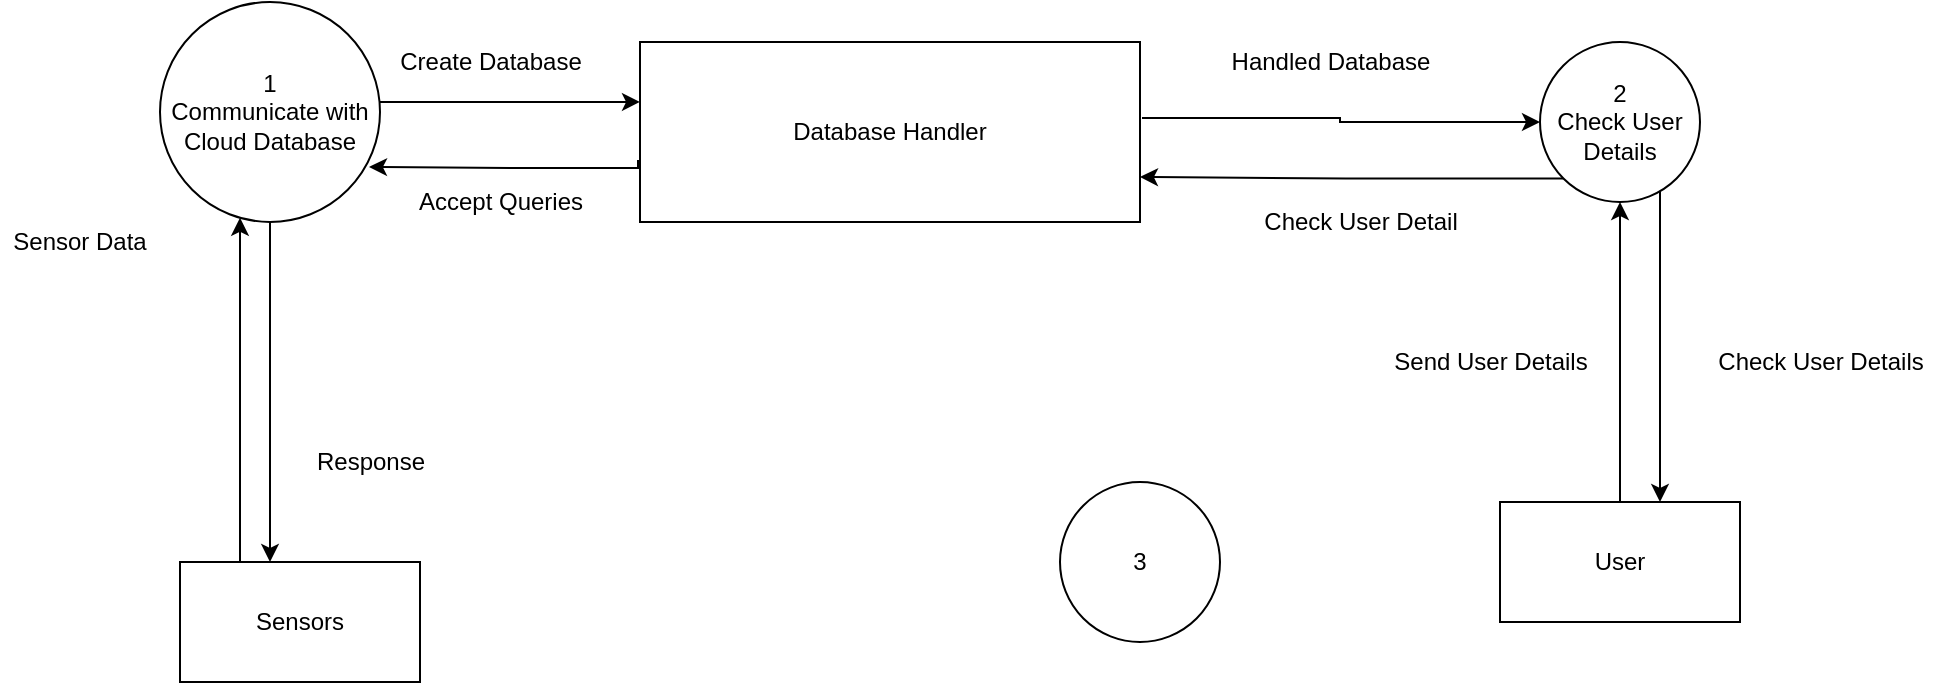 <mxfile version="13.5.8" type="github">
  <diagram id="5vKURd9wYb0xdm8aFSZI" name="Page-1">
    <mxGraphModel dx="2013" dy="560" grid="1" gridSize="10" guides="1" tooltips="1" connect="1" arrows="1" fold="1" page="1" pageScale="1" pageWidth="827" pageHeight="1169" math="0" shadow="0">
      <root>
        <mxCell id="0" />
        <mxCell id="1" parent="0" />
        <mxCell id="NfMMGQNs9Yz0OoEFC2OV-10" value="" style="edgeStyle=orthogonalEdgeStyle;rounded=0;orthogonalLoop=1;jettySize=auto;html=1;entryX=0;entryY=0.333;entryDx=0;entryDy=0;entryPerimeter=0;" edge="1" parent="1" source="NfMMGQNs9Yz0OoEFC2OV-1" target="NfMMGQNs9Yz0OoEFC2OV-32">
          <mxGeometry relative="1" as="geometry">
            <mxPoint x="310" y="120" as="targetPoint" />
            <Array as="points">
              <mxPoint x="210" y="110" />
              <mxPoint x="210" y="110" />
            </Array>
          </mxGeometry>
        </mxCell>
        <mxCell id="NfMMGQNs9Yz0OoEFC2OV-26" style="edgeStyle=orthogonalEdgeStyle;rounded=0;orthogonalLoop=1;jettySize=auto;html=1;exitX=0.5;exitY=1;exitDx=0;exitDy=0;entryX=0.375;entryY=0;entryDx=0;entryDy=0;entryPerimeter=0;" edge="1" parent="1" source="NfMMGQNs9Yz0OoEFC2OV-1" target="NfMMGQNs9Yz0OoEFC2OV-2">
          <mxGeometry relative="1" as="geometry">
            <Array as="points" />
          </mxGeometry>
        </mxCell>
        <mxCell id="NfMMGQNs9Yz0OoEFC2OV-1" value="1&lt;br&gt;Communicate with Cloud Database" style="ellipse;whiteSpace=wrap;html=1;aspect=fixed;" vertex="1" parent="1">
          <mxGeometry x="70" y="60" width="110" height="110" as="geometry" />
        </mxCell>
        <mxCell id="NfMMGQNs9Yz0OoEFC2OV-23" style="edgeStyle=orthogonalEdgeStyle;rounded=0;orthogonalLoop=1;jettySize=auto;html=1;exitX=0.25;exitY=0;exitDx=0;exitDy=0;" edge="1" parent="1" source="NfMMGQNs9Yz0OoEFC2OV-2" target="NfMMGQNs9Yz0OoEFC2OV-1">
          <mxGeometry relative="1" as="geometry">
            <Array as="points">
              <mxPoint x="110" y="200" />
              <mxPoint x="110" y="200" />
            </Array>
          </mxGeometry>
        </mxCell>
        <mxCell id="NfMMGQNs9Yz0OoEFC2OV-2" value="Sensors" style="rounded=0;whiteSpace=wrap;html=1;" vertex="1" parent="1">
          <mxGeometry x="80" y="340" width="120" height="60" as="geometry" />
        </mxCell>
        <mxCell id="NfMMGQNs9Yz0OoEFC2OV-34" style="edgeStyle=orthogonalEdgeStyle;rounded=0;orthogonalLoop=1;jettySize=auto;html=1;exitX=0.75;exitY=0;exitDx=0;exitDy=0;entryX=0.5;entryY=1;entryDx=0;entryDy=0;" edge="1" parent="1" source="NfMMGQNs9Yz0OoEFC2OV-3" target="NfMMGQNs9Yz0OoEFC2OV-11">
          <mxGeometry relative="1" as="geometry">
            <Array as="points">
              <mxPoint x="800" y="340" />
            </Array>
          </mxGeometry>
        </mxCell>
        <mxCell id="NfMMGQNs9Yz0OoEFC2OV-3" value="User" style="rounded=0;whiteSpace=wrap;html=1;" vertex="1" parent="1">
          <mxGeometry x="740" y="310" width="120" height="60" as="geometry" />
        </mxCell>
        <mxCell id="NfMMGQNs9Yz0OoEFC2OV-12" value="" style="edgeStyle=orthogonalEdgeStyle;rounded=0;orthogonalLoop=1;jettySize=auto;html=1;exitX=1.004;exitY=0.422;exitDx=0;exitDy=0;exitPerimeter=0;" edge="1" parent="1" source="NfMMGQNs9Yz0OoEFC2OV-32" target="NfMMGQNs9Yz0OoEFC2OV-11">
          <mxGeometry relative="1" as="geometry">
            <mxPoint x="566" y="120" as="sourcePoint" />
          </mxGeometry>
        </mxCell>
        <mxCell id="NfMMGQNs9Yz0OoEFC2OV-30" style="edgeStyle=orthogonalEdgeStyle;rounded=0;orthogonalLoop=1;jettySize=auto;html=1;exitX=-0.004;exitY=0.656;exitDx=0;exitDy=0;entryX=0.95;entryY=0.75;entryDx=0;entryDy=0;entryPerimeter=0;exitPerimeter=0;" edge="1" parent="1" source="NfMMGQNs9Yz0OoEFC2OV-32" target="NfMMGQNs9Yz0OoEFC2OV-1">
          <mxGeometry relative="1" as="geometry">
            <mxPoint x="310" y="140" as="sourcePoint" />
            <Array as="points">
              <mxPoint x="309" y="143" />
              <mxPoint x="245" y="143" />
            </Array>
          </mxGeometry>
        </mxCell>
        <mxCell id="NfMMGQNs9Yz0OoEFC2OV-13" value="" style="edgeStyle=orthogonalEdgeStyle;rounded=0;orthogonalLoop=1;jettySize=auto;html=1;" edge="1" parent="1" source="NfMMGQNs9Yz0OoEFC2OV-11" target="NfMMGQNs9Yz0OoEFC2OV-3">
          <mxGeometry relative="1" as="geometry">
            <Array as="points">
              <mxPoint x="820" y="300" />
              <mxPoint x="820" y="300" />
            </Array>
          </mxGeometry>
        </mxCell>
        <mxCell id="NfMMGQNs9Yz0OoEFC2OV-28" style="edgeStyle=orthogonalEdgeStyle;rounded=0;orthogonalLoop=1;jettySize=auto;html=1;exitX=0;exitY=1;exitDx=0;exitDy=0;entryX=1;entryY=0.75;entryDx=0;entryDy=0;" edge="1" parent="1" source="NfMMGQNs9Yz0OoEFC2OV-11" target="NfMMGQNs9Yz0OoEFC2OV-32">
          <mxGeometry relative="1" as="geometry">
            <mxPoint x="569.072" y="147.04" as="targetPoint" />
            <Array as="points">
              <mxPoint x="663" y="148" />
            </Array>
          </mxGeometry>
        </mxCell>
        <mxCell id="NfMMGQNs9Yz0OoEFC2OV-11" value="2&lt;br&gt;Check User Details" style="ellipse;whiteSpace=wrap;html=1;aspect=fixed;" vertex="1" parent="1">
          <mxGeometry x="760" y="80" width="80" height="80" as="geometry" />
        </mxCell>
        <mxCell id="NfMMGQNs9Yz0OoEFC2OV-14" value="Sensor Data" style="text;html=1;strokeColor=none;fillColor=none;align=center;verticalAlign=middle;whiteSpace=wrap;rounded=0;" vertex="1" parent="1">
          <mxGeometry x="-10" y="170" width="80" height="20" as="geometry" />
        </mxCell>
        <mxCell id="NfMMGQNs9Yz0OoEFC2OV-15" value="Response" style="text;html=1;align=center;verticalAlign=middle;resizable=0;points=[];autosize=1;" vertex="1" parent="1">
          <mxGeometry x="140" y="280" width="70" height="20" as="geometry" />
        </mxCell>
        <mxCell id="NfMMGQNs9Yz0OoEFC2OV-22" value="Create Database" style="text;html=1;align=center;verticalAlign=middle;resizable=0;points=[];autosize=1;" vertex="1" parent="1">
          <mxGeometry x="180" y="80" width="110" height="20" as="geometry" />
        </mxCell>
        <mxCell id="NfMMGQNs9Yz0OoEFC2OV-27" value="Handled Database" style="text;html=1;align=center;verticalAlign=middle;resizable=0;points=[];autosize=1;" vertex="1" parent="1">
          <mxGeometry x="600" y="80" width="110" height="20" as="geometry" />
        </mxCell>
        <mxCell id="NfMMGQNs9Yz0OoEFC2OV-29" value="Check User Detail" style="text;html=1;align=center;verticalAlign=middle;resizable=0;points=[];autosize=1;" vertex="1" parent="1">
          <mxGeometry x="615" y="160" width="110" height="20" as="geometry" />
        </mxCell>
        <mxCell id="NfMMGQNs9Yz0OoEFC2OV-31" value="Accept Queries" style="text;html=1;align=center;verticalAlign=middle;resizable=0;points=[];autosize=1;" vertex="1" parent="1">
          <mxGeometry x="190" y="150" width="100" height="20" as="geometry" />
        </mxCell>
        <mxCell id="NfMMGQNs9Yz0OoEFC2OV-32" value="Database Handler" style="rounded=0;whiteSpace=wrap;html=1;" vertex="1" parent="1">
          <mxGeometry x="310" y="80" width="250" height="90" as="geometry" />
        </mxCell>
        <mxCell id="NfMMGQNs9Yz0OoEFC2OV-35" value="Send User Details" style="text;html=1;align=center;verticalAlign=middle;resizable=0;points=[];autosize=1;" vertex="1" parent="1">
          <mxGeometry x="680" y="230" width="110" height="20" as="geometry" />
        </mxCell>
        <mxCell id="NfMMGQNs9Yz0OoEFC2OV-36" value="Check User Details" style="text;html=1;align=center;verticalAlign=middle;resizable=0;points=[];autosize=1;" vertex="1" parent="1">
          <mxGeometry x="840" y="230" width="120" height="20" as="geometry" />
        </mxCell>
        <mxCell id="NfMMGQNs9Yz0OoEFC2OV-37" value="3&lt;br&gt;" style="ellipse;whiteSpace=wrap;html=1;aspect=fixed;" vertex="1" parent="1">
          <mxGeometry x="520" y="300" width="80" height="80" as="geometry" />
        </mxCell>
      </root>
    </mxGraphModel>
  </diagram>
</mxfile>
